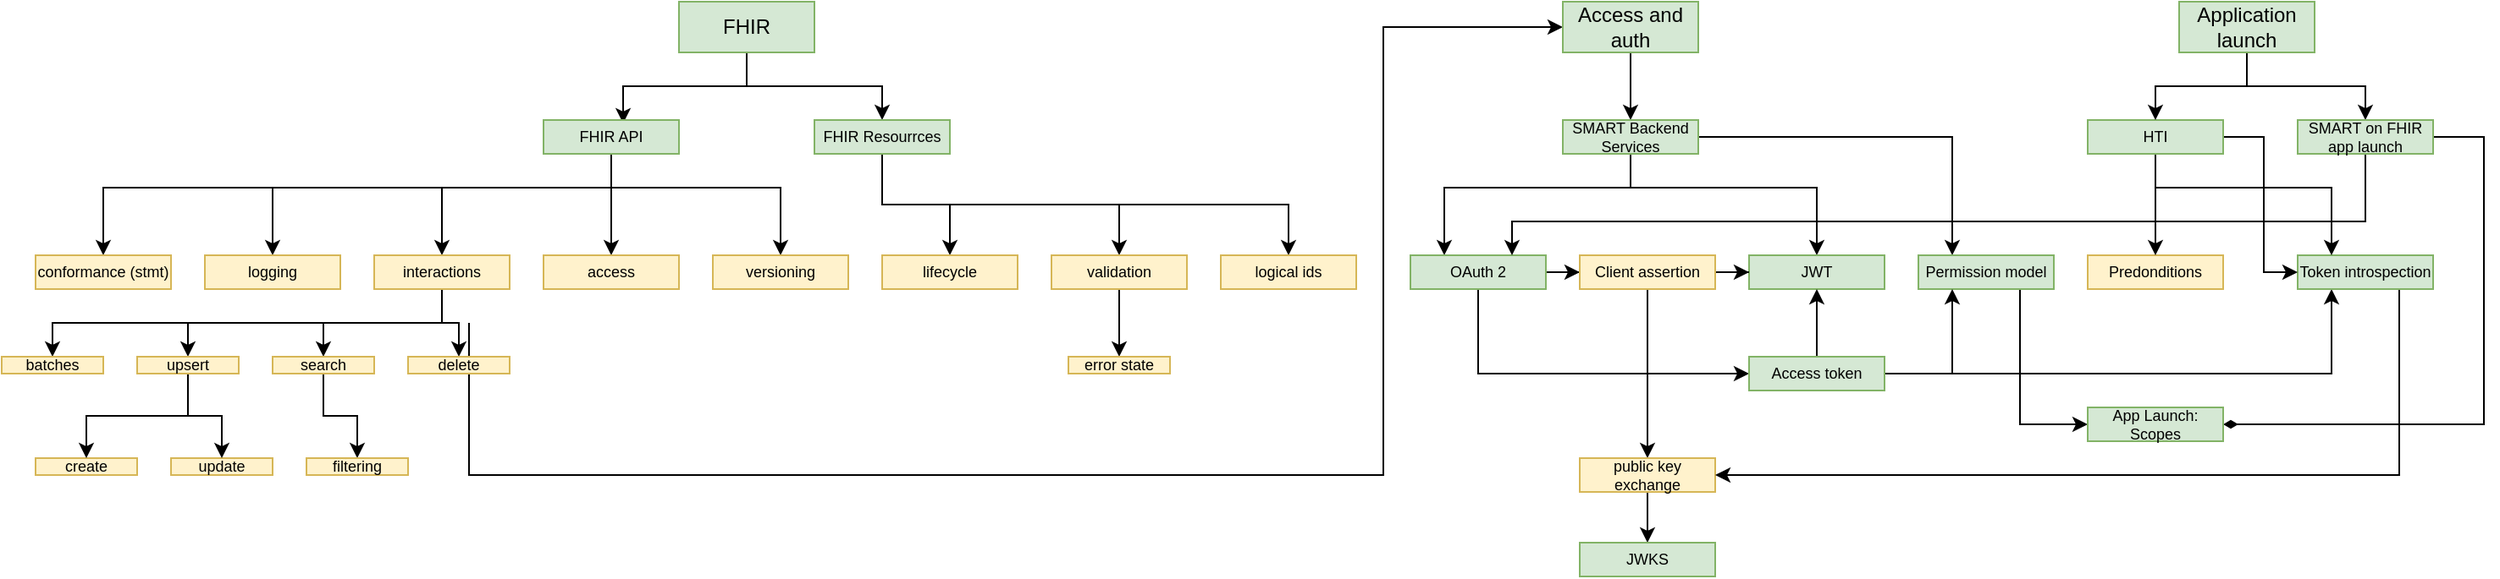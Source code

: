 <mxfile version="20.6.0" type="github">
  <diagram id="DvguWGb7dUAozggNGODF" name="Page-1">
    <mxGraphModel dx="931" dy="620" grid="1" gridSize="10" guides="1" tooltips="1" connect="1" arrows="1" fold="1" page="1" pageScale="1" pageWidth="827" pageHeight="1169" math="0" shadow="0">
      <root>
        <mxCell id="0" />
        <mxCell id="1" parent="0" />
        <mxCell id="hcNDKkNCzdNM3mMrw2a3-21" style="edgeStyle=orthogonalEdgeStyle;rounded=0;orthogonalLoop=1;jettySize=auto;html=1;entryX=0.588;entryY=0.1;entryDx=0;entryDy=0;entryPerimeter=0;fontSize=9;" parent="1" source="hcNDKkNCzdNM3mMrw2a3-1" target="hcNDKkNCzdNM3mMrw2a3-2" edge="1">
          <mxGeometry relative="1" as="geometry" />
        </mxCell>
        <mxCell id="hcNDKkNCzdNM3mMrw2a3-22" style="edgeStyle=orthogonalEdgeStyle;rounded=0;orthogonalLoop=1;jettySize=auto;html=1;entryX=0.5;entryY=0;entryDx=0;entryDy=0;fontSize=9;" parent="1" source="hcNDKkNCzdNM3mMrw2a3-1" target="hcNDKkNCzdNM3mMrw2a3-3" edge="1">
          <mxGeometry relative="1" as="geometry" />
        </mxCell>
        <mxCell id="hcNDKkNCzdNM3mMrw2a3-1" value="FHIR" style="rounded=0;whiteSpace=wrap;html=1;fillColor=#d5e8d4;strokeColor=#82b366;" parent="1" vertex="1">
          <mxGeometry x="414" y="100" width="80" height="30" as="geometry" />
        </mxCell>
        <mxCell id="hcNDKkNCzdNM3mMrw2a3-26" style="edgeStyle=orthogonalEdgeStyle;rounded=0;orthogonalLoop=1;jettySize=auto;html=1;entryX=0.5;entryY=0;entryDx=0;entryDy=0;fontSize=9;" parent="1" source="hcNDKkNCzdNM3mMrw2a3-2" target="hcNDKkNCzdNM3mMrw2a3-16" edge="1">
          <mxGeometry relative="1" as="geometry">
            <Array as="points">
              <mxPoint x="374" y="210" />
              <mxPoint x="474" y="210" />
            </Array>
          </mxGeometry>
        </mxCell>
        <mxCell id="hcNDKkNCzdNM3mMrw2a3-27" style="edgeStyle=orthogonalEdgeStyle;rounded=0;orthogonalLoop=1;jettySize=auto;html=1;entryX=0.5;entryY=0;entryDx=0;entryDy=0;fontSize=9;" parent="1" source="hcNDKkNCzdNM3mMrw2a3-2" target="hcNDKkNCzdNM3mMrw2a3-15" edge="1">
          <mxGeometry relative="1" as="geometry" />
        </mxCell>
        <mxCell id="hcNDKkNCzdNM3mMrw2a3-28" style="edgeStyle=orthogonalEdgeStyle;rounded=0;orthogonalLoop=1;jettySize=auto;html=1;entryX=0.5;entryY=0;entryDx=0;entryDy=0;fontSize=9;" parent="1" source="hcNDKkNCzdNM3mMrw2a3-2" target="hcNDKkNCzdNM3mMrw2a3-12" edge="1">
          <mxGeometry relative="1" as="geometry">
            <Array as="points">
              <mxPoint x="374" y="210" />
              <mxPoint x="274" y="210" />
            </Array>
          </mxGeometry>
        </mxCell>
        <mxCell id="hcNDKkNCzdNM3mMrw2a3-29" style="edgeStyle=orthogonalEdgeStyle;rounded=0;orthogonalLoop=1;jettySize=auto;html=1;fontSize=9;" parent="1" source="hcNDKkNCzdNM3mMrw2a3-2" target="hcNDKkNCzdNM3mMrw2a3-10" edge="1">
          <mxGeometry relative="1" as="geometry">
            <Array as="points">
              <mxPoint x="374" y="210" />
              <mxPoint x="174" y="210" />
            </Array>
          </mxGeometry>
        </mxCell>
        <mxCell id="hcNDKkNCzdNM3mMrw2a3-30" style="edgeStyle=orthogonalEdgeStyle;rounded=0;orthogonalLoop=1;jettySize=auto;html=1;entryX=0.5;entryY=0;entryDx=0;entryDy=0;fontSize=9;" parent="1" source="hcNDKkNCzdNM3mMrw2a3-2" target="hcNDKkNCzdNM3mMrw2a3-9" edge="1">
          <mxGeometry relative="1" as="geometry">
            <Array as="points">
              <mxPoint x="374" y="210" />
              <mxPoint x="74" y="210" />
            </Array>
          </mxGeometry>
        </mxCell>
        <mxCell id="hcNDKkNCzdNM3mMrw2a3-2" value="&lt;font style=&quot;font-size: 9px;&quot;&gt;FHIR API&lt;/font&gt;" style="rounded=0;whiteSpace=wrap;html=1;fillColor=#d5e8d4;strokeColor=#82b366;fontSize=9;" parent="1" vertex="1">
          <mxGeometry x="334" y="170" width="80" height="20" as="geometry" />
        </mxCell>
        <mxCell id="hcNDKkNCzdNM3mMrw2a3-23" style="edgeStyle=orthogonalEdgeStyle;rounded=0;orthogonalLoop=1;jettySize=auto;html=1;entryX=0.5;entryY=0;entryDx=0;entryDy=0;fontSize=9;" parent="1" source="hcNDKkNCzdNM3mMrw2a3-3" target="hcNDKkNCzdNM3mMrw2a3-17" edge="1">
          <mxGeometry relative="1" as="geometry" />
        </mxCell>
        <mxCell id="hcNDKkNCzdNM3mMrw2a3-24" style="edgeStyle=orthogonalEdgeStyle;rounded=0;orthogonalLoop=1;jettySize=auto;html=1;entryX=0.5;entryY=0;entryDx=0;entryDy=0;fontSize=9;" parent="1" source="hcNDKkNCzdNM3mMrw2a3-3" target="hcNDKkNCzdNM3mMrw2a3-18" edge="1">
          <mxGeometry relative="1" as="geometry">
            <Array as="points">
              <mxPoint x="534" y="220" />
              <mxPoint x="674" y="220" />
            </Array>
          </mxGeometry>
        </mxCell>
        <mxCell id="hcNDKkNCzdNM3mMrw2a3-25" style="edgeStyle=orthogonalEdgeStyle;rounded=0;orthogonalLoop=1;jettySize=auto;html=1;fontSize=9;" parent="1" source="hcNDKkNCzdNM3mMrw2a3-3" target="hcNDKkNCzdNM3mMrw2a3-19" edge="1">
          <mxGeometry relative="1" as="geometry">
            <Array as="points">
              <mxPoint x="534" y="220" />
              <mxPoint x="774" y="220" />
            </Array>
          </mxGeometry>
        </mxCell>
        <mxCell id="hcNDKkNCzdNM3mMrw2a3-3" value="&lt;font style=&quot;font-size: 9px;&quot;&gt;FHIR Resourrces&lt;/font&gt;" style="rounded=0;whiteSpace=wrap;html=1;fillColor=#d5e8d4;strokeColor=#82b366;fontSize=9;" parent="1" vertex="1">
          <mxGeometry x="494" y="170" width="80" height="20" as="geometry" />
        </mxCell>
        <mxCell id="hcNDKkNCzdNM3mMrw2a3-9" value="&lt;span style=&quot;text-align: start;&quot;&gt;conformance (stmt)&lt;/span&gt;" style="rounded=0;whiteSpace=wrap;html=1;fontSize=9;fillColor=#fff2cc;strokeColor=#d6b656;" parent="1" vertex="1">
          <mxGeometry x="34" y="250" width="80" height="20" as="geometry" />
        </mxCell>
        <mxCell id="hcNDKkNCzdNM3mMrw2a3-10" value="&lt;div style=&quot;text-align: start;&quot;&gt;logging&lt;/div&gt;" style="rounded=0;whiteSpace=wrap;html=1;fontSize=9;fillColor=#fff2cc;strokeColor=#d6b656;" parent="1" vertex="1">
          <mxGeometry x="134" y="250" width="80" height="20" as="geometry" />
        </mxCell>
        <mxCell id="hcNDKkNCzdNM3mMrw2a3-54" style="edgeStyle=orthogonalEdgeStyle;rounded=0;orthogonalLoop=1;jettySize=auto;html=1;entryX=0.5;entryY=0;entryDx=0;entryDy=0;fontSize=9;" parent="1" source="hcNDKkNCzdNM3mMrw2a3-12" target="hcNDKkNCzdNM3mMrw2a3-40" edge="1">
          <mxGeometry relative="1" as="geometry" />
        </mxCell>
        <mxCell id="hcNDKkNCzdNM3mMrw2a3-55" style="edgeStyle=orthogonalEdgeStyle;rounded=0;orthogonalLoop=1;jettySize=auto;html=1;entryX=0.5;entryY=0;entryDx=0;entryDy=0;fontSize=9;" parent="1" source="hcNDKkNCzdNM3mMrw2a3-12" target="hcNDKkNCzdNM3mMrw2a3-38" edge="1">
          <mxGeometry relative="1" as="geometry" />
        </mxCell>
        <mxCell id="hcNDKkNCzdNM3mMrw2a3-56" style="edgeStyle=orthogonalEdgeStyle;rounded=0;orthogonalLoop=1;jettySize=auto;html=1;entryX=0.5;entryY=0;entryDx=0;entryDy=0;fontSize=9;" parent="1" source="hcNDKkNCzdNM3mMrw2a3-12" target="hcNDKkNCzdNM3mMrw2a3-42" edge="1">
          <mxGeometry relative="1" as="geometry">
            <Array as="points">
              <mxPoint x="274" y="290" />
              <mxPoint x="124" y="290" />
            </Array>
          </mxGeometry>
        </mxCell>
        <mxCell id="hcNDKkNCzdNM3mMrw2a3-57" style="edgeStyle=orthogonalEdgeStyle;rounded=0;orthogonalLoop=1;jettySize=auto;html=1;entryX=0.5;entryY=0;entryDx=0;entryDy=0;fontSize=9;" parent="1" source="hcNDKkNCzdNM3mMrw2a3-12" target="hcNDKkNCzdNM3mMrw2a3-31" edge="1">
          <mxGeometry relative="1" as="geometry">
            <Array as="points">
              <mxPoint x="274" y="290" />
              <mxPoint x="44" y="290" />
            </Array>
          </mxGeometry>
        </mxCell>
        <mxCell id="hcNDKkNCzdNM3mMrw2a3-12" value="&lt;div style=&quot;text-align: start;&quot;&gt;interactions&lt;/div&gt;" style="rounded=0;whiteSpace=wrap;html=1;fontSize=9;fillColor=#fff2cc;strokeColor=#d6b656;" parent="1" vertex="1">
          <mxGeometry x="234" y="250" width="80" height="20" as="geometry" />
        </mxCell>
        <mxCell id="hcNDKkNCzdNM3mMrw2a3-88" style="edgeStyle=orthogonalEdgeStyle;rounded=0;orthogonalLoop=1;jettySize=auto;html=1;entryX=0;entryY=0.5;entryDx=0;entryDy=0;fontSize=9;" parent="1" target="hcNDKkNCzdNM3mMrw2a3-58" edge="1">
          <mxGeometry relative="1" as="geometry">
            <Array as="points">
              <mxPoint x="290" y="380" />
              <mxPoint x="830" y="380" />
              <mxPoint x="830" y="115" />
            </Array>
            <mxPoint x="290" y="290" as="sourcePoint" />
          </mxGeometry>
        </mxCell>
        <mxCell id="hcNDKkNCzdNM3mMrw2a3-15" value="&lt;div style=&quot;text-align: start;&quot;&gt;access&lt;/div&gt;" style="rounded=0;whiteSpace=wrap;html=1;fontSize=9;fillColor=#fff2cc;strokeColor=#d6b656;" parent="1" vertex="1">
          <mxGeometry x="334" y="250" width="80" height="20" as="geometry" />
        </mxCell>
        <mxCell id="hcNDKkNCzdNM3mMrw2a3-16" value="&lt;div style=&quot;text-align: start;&quot;&gt;versioning&lt;/div&gt;" style="rounded=0;whiteSpace=wrap;html=1;fontSize=9;fillColor=#fff2cc;strokeColor=#d6b656;" parent="1" vertex="1">
          <mxGeometry x="434" y="250" width="80" height="20" as="geometry" />
        </mxCell>
        <mxCell id="hcNDKkNCzdNM3mMrw2a3-17" value="&lt;div style=&quot;text-align: start;&quot;&gt;lifecycle&lt;/div&gt;" style="rounded=0;whiteSpace=wrap;html=1;fontSize=9;fillColor=#fff2cc;strokeColor=#d6b656;" parent="1" vertex="1">
          <mxGeometry x="534" y="250" width="80" height="20" as="geometry" />
        </mxCell>
        <mxCell id="hcNDKkNCzdNM3mMrw2a3-53" style="edgeStyle=orthogonalEdgeStyle;rounded=0;orthogonalLoop=1;jettySize=auto;html=1;entryX=0.5;entryY=0;entryDx=0;entryDy=0;fontSize=9;" parent="1" source="hcNDKkNCzdNM3mMrw2a3-18" target="hcNDKkNCzdNM3mMrw2a3-52" edge="1">
          <mxGeometry relative="1" as="geometry" />
        </mxCell>
        <mxCell id="hcNDKkNCzdNM3mMrw2a3-18" value="&lt;div style=&quot;text-align: start;&quot;&gt;validation&lt;/div&gt;" style="rounded=0;whiteSpace=wrap;html=1;fontSize=9;fillColor=#fff2cc;strokeColor=#d6b656;" parent="1" vertex="1">
          <mxGeometry x="634" y="250" width="80" height="20" as="geometry" />
        </mxCell>
        <mxCell id="hcNDKkNCzdNM3mMrw2a3-19" value="&lt;div style=&quot;text-align: start;&quot;&gt;logical ids&lt;/div&gt;" style="rounded=0;whiteSpace=wrap;html=1;fontSize=9;fillColor=#fff2cc;strokeColor=#d6b656;" parent="1" vertex="1">
          <mxGeometry x="734" y="250" width="80" height="20" as="geometry" />
        </mxCell>
        <mxCell id="hcNDKkNCzdNM3mMrw2a3-31" value="&lt;span style=&quot;text-align: start;&quot;&gt;batches&lt;/span&gt;" style="rounded=0;whiteSpace=wrap;html=1;fontSize=9;fillColor=#fff2cc;strokeColor=#d6b656;" parent="1" vertex="1">
          <mxGeometry x="14" y="310" width="60" height="10" as="geometry" />
        </mxCell>
        <mxCell id="hcNDKkNCzdNM3mMrw2a3-37" value="&lt;div style=&quot;text-align: start;&quot;&gt;create&lt;/div&gt;" style="rounded=0;whiteSpace=wrap;html=1;fontSize=9;fillColor=#fff2cc;strokeColor=#d6b656;" parent="1" vertex="1">
          <mxGeometry x="34" y="370" width="60" height="10" as="geometry" />
        </mxCell>
        <mxCell id="hcNDKkNCzdNM3mMrw2a3-48" style="edgeStyle=orthogonalEdgeStyle;rounded=0;orthogonalLoop=1;jettySize=auto;html=1;entryX=0.5;entryY=0;entryDx=0;entryDy=0;fontSize=9;" parent="1" source="hcNDKkNCzdNM3mMrw2a3-38" target="hcNDKkNCzdNM3mMrw2a3-45" edge="1">
          <mxGeometry relative="1" as="geometry" />
        </mxCell>
        <mxCell id="hcNDKkNCzdNM3mMrw2a3-38" value="&lt;div style=&quot;text-align: start;&quot;&gt;search&lt;/div&gt;" style="rounded=0;whiteSpace=wrap;html=1;fontSize=9;fillColor=#fff2cc;strokeColor=#d6b656;" parent="1" vertex="1">
          <mxGeometry x="174" y="310" width="60" height="10" as="geometry" />
        </mxCell>
        <mxCell id="hcNDKkNCzdNM3mMrw2a3-39" value="&lt;div style=&quot;text-align: start;&quot;&gt;update&lt;/div&gt;" style="rounded=0;whiteSpace=wrap;html=1;fontSize=9;fillColor=#fff2cc;strokeColor=#d6b656;" parent="1" vertex="1">
          <mxGeometry x="114" y="370" width="60" height="10" as="geometry" />
        </mxCell>
        <mxCell id="hcNDKkNCzdNM3mMrw2a3-40" value="&lt;div style=&quot;text-align: start;&quot;&gt;delete&lt;/div&gt;" style="rounded=0;whiteSpace=wrap;html=1;fontSize=9;fillColor=#fff2cc;strokeColor=#d6b656;" parent="1" vertex="1">
          <mxGeometry x="254" y="310" width="60" height="10" as="geometry" />
        </mxCell>
        <mxCell id="hcNDKkNCzdNM3mMrw2a3-49" style="edgeStyle=orthogonalEdgeStyle;rounded=0;orthogonalLoop=1;jettySize=auto;html=1;entryX=0.5;entryY=0;entryDx=0;entryDy=0;fontSize=9;" parent="1" source="hcNDKkNCzdNM3mMrw2a3-42" target="hcNDKkNCzdNM3mMrw2a3-39" edge="1">
          <mxGeometry relative="1" as="geometry" />
        </mxCell>
        <mxCell id="hcNDKkNCzdNM3mMrw2a3-50" style="edgeStyle=orthogonalEdgeStyle;rounded=0;orthogonalLoop=1;jettySize=auto;html=1;entryX=0.5;entryY=0;entryDx=0;entryDy=0;fontSize=9;" parent="1" source="hcNDKkNCzdNM3mMrw2a3-42" target="hcNDKkNCzdNM3mMrw2a3-37" edge="1">
          <mxGeometry relative="1" as="geometry" />
        </mxCell>
        <mxCell id="hcNDKkNCzdNM3mMrw2a3-42" value="&lt;div style=&quot;text-align: start;&quot;&gt;upsert&lt;/div&gt;" style="rounded=0;whiteSpace=wrap;html=1;fontSize=9;fillColor=#fff2cc;strokeColor=#d6b656;" parent="1" vertex="1">
          <mxGeometry x="94" y="310" width="60" height="10" as="geometry" />
        </mxCell>
        <mxCell id="hcNDKkNCzdNM3mMrw2a3-45" value="&lt;div style=&quot;text-align: start;&quot;&gt;filtering&lt;/div&gt;" style="rounded=0;whiteSpace=wrap;html=1;fontSize=9;fillColor=#fff2cc;strokeColor=#d6b656;" parent="1" vertex="1">
          <mxGeometry x="194" y="370" width="60" height="10" as="geometry" />
        </mxCell>
        <mxCell id="hcNDKkNCzdNM3mMrw2a3-52" value="&lt;div style=&quot;text-align: start;&quot;&gt;error state&lt;/div&gt;" style="rounded=0;whiteSpace=wrap;html=1;fontSize=9;fillColor=#fff2cc;strokeColor=#d6b656;" parent="1" vertex="1">
          <mxGeometry x="644" y="310" width="60" height="10" as="geometry" />
        </mxCell>
        <mxCell id="hcNDKkNCzdNM3mMrw2a3-75" style="edgeStyle=orthogonalEdgeStyle;rounded=0;orthogonalLoop=1;jettySize=auto;html=1;fontSize=9;" parent="1" source="hcNDKkNCzdNM3mMrw2a3-58" target="hcNDKkNCzdNM3mMrw2a3-59" edge="1">
          <mxGeometry relative="1" as="geometry" />
        </mxCell>
        <mxCell id="hcNDKkNCzdNM3mMrw2a3-58" value="Access and auth" style="rounded=0;whiteSpace=wrap;html=1;fillColor=#d5e8d4;strokeColor=#82b366;" parent="1" vertex="1">
          <mxGeometry x="936" y="100" width="80" height="30" as="geometry" />
        </mxCell>
        <mxCell id="hcNDKkNCzdNM3mMrw2a3-66" style="edgeStyle=orthogonalEdgeStyle;rounded=0;orthogonalLoop=1;jettySize=auto;html=1;entryX=0.25;entryY=0;entryDx=0;entryDy=0;fontSize=9;" parent="1" source="hcNDKkNCzdNM3mMrw2a3-59" target="hcNDKkNCzdNM3mMrw2a3-60" edge="1">
          <mxGeometry relative="1" as="geometry">
            <Array as="points">
              <mxPoint x="976" y="210" />
              <mxPoint x="866" y="210" />
            </Array>
          </mxGeometry>
        </mxCell>
        <mxCell id="hcNDKkNCzdNM3mMrw2a3-67" style="edgeStyle=orthogonalEdgeStyle;rounded=0;orthogonalLoop=1;jettySize=auto;html=1;entryX=0.5;entryY=0;entryDx=0;entryDy=0;fontSize=9;" parent="1" source="hcNDKkNCzdNM3mMrw2a3-59" target="hcNDKkNCzdNM3mMrw2a3-61" edge="1">
          <mxGeometry relative="1" as="geometry">
            <Array as="points">
              <mxPoint x="976" y="210" />
              <mxPoint x="1086" y="210" />
            </Array>
          </mxGeometry>
        </mxCell>
        <mxCell id="hcNDKkNCzdNM3mMrw2a3-84" style="edgeStyle=orthogonalEdgeStyle;rounded=0;orthogonalLoop=1;jettySize=auto;html=1;entryX=0.25;entryY=0;entryDx=0;entryDy=0;fontSize=9;" parent="1" source="hcNDKkNCzdNM3mMrw2a3-59" target="hcNDKkNCzdNM3mMrw2a3-64" edge="1">
          <mxGeometry relative="1" as="geometry" />
        </mxCell>
        <mxCell id="hcNDKkNCzdNM3mMrw2a3-59" value="&lt;font style=&quot;font-size: 9px;&quot;&gt;SMART Backend Services&lt;/font&gt;" style="rounded=0;whiteSpace=wrap;html=1;fillColor=#d5e8d4;strokeColor=#82b366;fontSize=9;" parent="1" vertex="1">
          <mxGeometry x="936" y="170" width="80" height="20" as="geometry" />
        </mxCell>
        <mxCell id="hcNDKkNCzdNM3mMrw2a3-68" style="edgeStyle=orthogonalEdgeStyle;rounded=0;orthogonalLoop=1;jettySize=auto;html=1;entryX=0;entryY=0.5;entryDx=0;entryDy=0;fontSize=9;" parent="1" source="hcNDKkNCzdNM3mMrw2a3-60" target="hcNDKkNCzdNM3mMrw2a3-62" edge="1">
          <mxGeometry relative="1" as="geometry" />
        </mxCell>
        <mxCell id="hcNDKkNCzdNM3mMrw2a3-72" style="edgeStyle=orthogonalEdgeStyle;rounded=0;orthogonalLoop=1;jettySize=auto;html=1;entryX=0;entryY=0.5;entryDx=0;entryDy=0;fontSize=9;" parent="1" source="hcNDKkNCzdNM3mMrw2a3-60" target="hcNDKkNCzdNM3mMrw2a3-65" edge="1">
          <mxGeometry relative="1" as="geometry">
            <Array as="points">
              <mxPoint x="886" y="320" />
            </Array>
          </mxGeometry>
        </mxCell>
        <mxCell id="hcNDKkNCzdNM3mMrw2a3-60" value="&lt;font style=&quot;font-size: 9px;&quot;&gt;OAuth 2&lt;/font&gt;" style="rounded=0;whiteSpace=wrap;html=1;fillColor=#d5e8d4;strokeColor=#82b366;fontSize=9;" parent="1" vertex="1">
          <mxGeometry x="846" y="250" width="80" height="20" as="geometry" />
        </mxCell>
        <mxCell id="hcNDKkNCzdNM3mMrw2a3-61" value="&lt;font style=&quot;font-size: 9px;&quot;&gt;JWT&lt;/font&gt;" style="rounded=0;whiteSpace=wrap;html=1;fillColor=#d5e8d4;strokeColor=#82b366;fontSize=9;" parent="1" vertex="1">
          <mxGeometry x="1046" y="250" width="80" height="20" as="geometry" />
        </mxCell>
        <mxCell id="hcNDKkNCzdNM3mMrw2a3-69" style="edgeStyle=orthogonalEdgeStyle;rounded=0;orthogonalLoop=1;jettySize=auto;html=1;entryX=0;entryY=0.5;entryDx=0;entryDy=0;fontSize=9;" parent="1" source="hcNDKkNCzdNM3mMrw2a3-62" target="hcNDKkNCzdNM3mMrw2a3-61" edge="1">
          <mxGeometry relative="1" as="geometry" />
        </mxCell>
        <mxCell id="hcNDKkNCzdNM3mMrw2a3-86" style="edgeStyle=orthogonalEdgeStyle;rounded=0;orthogonalLoop=1;jettySize=auto;html=1;fontSize=9;" parent="1" source="hcNDKkNCzdNM3mMrw2a3-62" target="hcNDKkNCzdNM3mMrw2a3-73" edge="1">
          <mxGeometry relative="1" as="geometry" />
        </mxCell>
        <mxCell id="hcNDKkNCzdNM3mMrw2a3-62" value="&lt;font style=&quot;font-size: 9px;&quot;&gt;Client assertion&lt;/font&gt;" style="rounded=0;whiteSpace=wrap;html=1;fillColor=#fff2cc;strokeColor=#d6b656;fontSize=9;" parent="1" vertex="1">
          <mxGeometry x="946" y="250" width="80" height="20" as="geometry" />
        </mxCell>
        <mxCell id="Y3wWCtwiKUfuRRq2_vg3-2" style="edgeStyle=orthogonalEdgeStyle;rounded=0;orthogonalLoop=1;jettySize=auto;html=1;exitX=0.75;exitY=1;exitDx=0;exitDy=0;entryX=0;entryY=0.5;entryDx=0;entryDy=0;" edge="1" parent="1" source="hcNDKkNCzdNM3mMrw2a3-64" target="Y3wWCtwiKUfuRRq2_vg3-1">
          <mxGeometry relative="1" as="geometry" />
        </mxCell>
        <mxCell id="hcNDKkNCzdNM3mMrw2a3-64" value="&lt;font style=&quot;font-size: 9px;&quot;&gt;Permission model&lt;/font&gt;" style="rounded=0;whiteSpace=wrap;html=1;fillColor=#d5e8d4;strokeColor=#82b366;fontSize=9;" parent="1" vertex="1">
          <mxGeometry x="1146" y="250" width="80" height="20" as="geometry" />
        </mxCell>
        <mxCell id="hcNDKkNCzdNM3mMrw2a3-70" style="edgeStyle=orthogonalEdgeStyle;rounded=0;orthogonalLoop=1;jettySize=auto;html=1;entryX=0.25;entryY=1;entryDx=0;entryDy=0;fontSize=9;" parent="1" source="hcNDKkNCzdNM3mMrw2a3-65" target="hcNDKkNCzdNM3mMrw2a3-64" edge="1">
          <mxGeometry relative="1" as="geometry" />
        </mxCell>
        <mxCell id="hcNDKkNCzdNM3mMrw2a3-71" style="edgeStyle=orthogonalEdgeStyle;rounded=0;orthogonalLoop=1;jettySize=auto;html=1;entryX=0.5;entryY=1;entryDx=0;entryDy=0;fontSize=9;" parent="1" source="hcNDKkNCzdNM3mMrw2a3-65" target="hcNDKkNCzdNM3mMrw2a3-61" edge="1">
          <mxGeometry relative="1" as="geometry" />
        </mxCell>
        <mxCell id="7ANV2Lez161BjuWvjKlu-2" style="edgeStyle=orthogonalEdgeStyle;rounded=0;orthogonalLoop=1;jettySize=auto;html=1;entryX=0.25;entryY=1;entryDx=0;entryDy=0;" parent="1" source="hcNDKkNCzdNM3mMrw2a3-65" target="hcNDKkNCzdNM3mMrw2a3-77" edge="1">
          <mxGeometry relative="1" as="geometry" />
        </mxCell>
        <mxCell id="hcNDKkNCzdNM3mMrw2a3-65" value="&lt;div style=&quot;text-align: start;&quot;&gt;Access token&lt;/div&gt;" style="rounded=0;whiteSpace=wrap;html=1;fontSize=9;fillColor=#d5e8d4;strokeColor=#82b366;" parent="1" vertex="1">
          <mxGeometry x="1046" y="310" width="80" height="20" as="geometry" />
        </mxCell>
        <mxCell id="hcNDKkNCzdNM3mMrw2a3-87" style="edgeStyle=orthogonalEdgeStyle;rounded=0;orthogonalLoop=1;jettySize=auto;html=1;entryX=0.5;entryY=0;entryDx=0;entryDy=0;fontSize=9;" parent="1" source="hcNDKkNCzdNM3mMrw2a3-73" target="hcNDKkNCzdNM3mMrw2a3-74" edge="1">
          <mxGeometry relative="1" as="geometry" />
        </mxCell>
        <mxCell id="hcNDKkNCzdNM3mMrw2a3-73" value="&lt;div style=&quot;&quot;&gt;public key exchange&lt;/div&gt;" style="rounded=0;whiteSpace=wrap;html=1;fontSize=9;fillColor=#fff2cc;strokeColor=#d6b656;align=center;" parent="1" vertex="1">
          <mxGeometry x="946" y="370" width="80" height="20" as="geometry" />
        </mxCell>
        <mxCell id="hcNDKkNCzdNM3mMrw2a3-74" value="&lt;font style=&quot;font-size: 9px;&quot;&gt;JWKS&lt;/font&gt;" style="rounded=0;whiteSpace=wrap;html=1;fillColor=#d5e8d4;strokeColor=#82b366;fontSize=9;" parent="1" vertex="1">
          <mxGeometry x="946" y="420" width="80" height="20" as="geometry" />
        </mxCell>
        <mxCell id="hcNDKkNCzdNM3mMrw2a3-76" value="&lt;font style=&quot;font-size: 9px;&quot;&gt;Predonditions&lt;/font&gt;" style="rounded=0;whiteSpace=wrap;html=1;fillColor=#fff2cc;strokeColor=#d6b656;fontSize=9;" parent="1" vertex="1">
          <mxGeometry x="1246" y="250" width="80" height="20" as="geometry" />
        </mxCell>
        <mxCell id="hcNDKkNCzdNM3mMrw2a3-85" style="edgeStyle=orthogonalEdgeStyle;rounded=0;orthogonalLoop=1;jettySize=auto;html=1;entryX=1;entryY=0.5;entryDx=0;entryDy=0;fontSize=9;" parent="1" source="hcNDKkNCzdNM3mMrw2a3-77" target="hcNDKkNCzdNM3mMrw2a3-73" edge="1">
          <mxGeometry relative="1" as="geometry">
            <Array as="points">
              <mxPoint x="1430" y="380" />
            </Array>
          </mxGeometry>
        </mxCell>
        <mxCell id="hcNDKkNCzdNM3mMrw2a3-77" value="&lt;font style=&quot;font-size: 9px;&quot;&gt;Token introspection&lt;br&gt;&lt;/font&gt;" style="rounded=0;whiteSpace=wrap;html=1;fillColor=#d5e8d4;strokeColor=#82b366;fontSize=9;" parent="1" vertex="1">
          <mxGeometry x="1370" y="250" width="80" height="20" as="geometry" />
        </mxCell>
        <mxCell id="hcNDKkNCzdNM3mMrw2a3-79" style="edgeStyle=orthogonalEdgeStyle;rounded=0;orthogonalLoop=1;jettySize=auto;html=1;fontSize=9;" parent="1" source="hcNDKkNCzdNM3mMrw2a3-78" target="hcNDKkNCzdNM3mMrw2a3-76" edge="1">
          <mxGeometry relative="1" as="geometry">
            <Array as="points">
              <mxPoint x="1286" y="200" />
              <mxPoint x="1286" y="200" />
            </Array>
          </mxGeometry>
        </mxCell>
        <mxCell id="hcNDKkNCzdNM3mMrw2a3-80" style="edgeStyle=orthogonalEdgeStyle;rounded=0;orthogonalLoop=1;jettySize=auto;html=1;entryX=0.25;entryY=0;entryDx=0;entryDy=0;fontSize=9;" parent="1" source="hcNDKkNCzdNM3mMrw2a3-78" target="hcNDKkNCzdNM3mMrw2a3-77" edge="1">
          <mxGeometry relative="1" as="geometry">
            <Array as="points">
              <mxPoint x="1286" y="210" />
              <mxPoint x="1390" y="210" />
            </Array>
          </mxGeometry>
        </mxCell>
        <mxCell id="7ANV2Lez161BjuWvjKlu-1" style="edgeStyle=orthogonalEdgeStyle;rounded=0;orthogonalLoop=1;jettySize=auto;html=1;entryX=0;entryY=0.5;entryDx=0;entryDy=0;" parent="1" source="hcNDKkNCzdNM3mMrw2a3-78" target="hcNDKkNCzdNM3mMrw2a3-77" edge="1">
          <mxGeometry relative="1" as="geometry">
            <Array as="points">
              <mxPoint x="1350" y="180" />
              <mxPoint x="1350" y="260" />
            </Array>
          </mxGeometry>
        </mxCell>
        <mxCell id="hcNDKkNCzdNM3mMrw2a3-78" value="&lt;font style=&quot;font-size: 9px;&quot;&gt;HTI&lt;/font&gt;" style="rounded=0;whiteSpace=wrap;html=1;fillColor=#d5e8d4;strokeColor=#82b366;fontSize=9;" parent="1" vertex="1">
          <mxGeometry x="1246" y="170" width="80" height="20" as="geometry" />
        </mxCell>
        <mxCell id="hcNDKkNCzdNM3mMrw2a3-82" style="edgeStyle=orthogonalEdgeStyle;rounded=0;orthogonalLoop=1;jettySize=auto;html=1;fontSize=9;" parent="1" source="hcNDKkNCzdNM3mMrw2a3-81" target="hcNDKkNCzdNM3mMrw2a3-78" edge="1">
          <mxGeometry relative="1" as="geometry" />
        </mxCell>
        <mxCell id="USAALzwTg2XKP5QvFdCl-2" style="edgeStyle=orthogonalEdgeStyle;rounded=0;orthogonalLoop=1;jettySize=auto;html=1;" parent="1" source="hcNDKkNCzdNM3mMrw2a3-81" target="USAALzwTg2XKP5QvFdCl-1" edge="1">
          <mxGeometry relative="1" as="geometry" />
        </mxCell>
        <mxCell id="hcNDKkNCzdNM3mMrw2a3-81" value="Application launc&lt;span style=&quot;white-space: pre;&quot;&gt;h&lt;/span&gt;" style="rounded=0;whiteSpace=wrap;html=1;fillColor=#d5e8d4;strokeColor=#82b366;" parent="1" vertex="1">
          <mxGeometry x="1300" y="100" width="80" height="30" as="geometry" />
        </mxCell>
        <mxCell id="USAALzwTg2XKP5QvFdCl-4" style="edgeStyle=orthogonalEdgeStyle;rounded=0;orthogonalLoop=1;jettySize=auto;html=1;entryX=0.75;entryY=0;entryDx=0;entryDy=0;" parent="1" source="USAALzwTg2XKP5QvFdCl-1" target="hcNDKkNCzdNM3mMrw2a3-60" edge="1">
          <mxGeometry relative="1" as="geometry">
            <Array as="points">
              <mxPoint x="1410" y="230" />
              <mxPoint x="906" y="230" />
            </Array>
          </mxGeometry>
        </mxCell>
        <mxCell id="Y3wWCtwiKUfuRRq2_vg3-3" style="edgeStyle=orthogonalEdgeStyle;rounded=0;orthogonalLoop=1;jettySize=auto;html=1;entryX=1;entryY=0.5;entryDx=0;entryDy=0;endArrow=diamondThin;endFill=1;" edge="1" parent="1" source="USAALzwTg2XKP5QvFdCl-1" target="Y3wWCtwiKUfuRRq2_vg3-1">
          <mxGeometry relative="1" as="geometry">
            <Array as="points">
              <mxPoint x="1480" y="180" />
              <mxPoint x="1480" y="350" />
            </Array>
          </mxGeometry>
        </mxCell>
        <mxCell id="USAALzwTg2XKP5QvFdCl-1" value="&lt;font style=&quot;font-size: 9px;&quot;&gt;SMART on FHIR app launch&lt;/font&gt;" style="rounded=0;whiteSpace=wrap;html=1;fillColor=#d5e8d4;strokeColor=#82b366;fontSize=9;" parent="1" vertex="1">
          <mxGeometry x="1370" y="170" width="80" height="20" as="geometry" />
        </mxCell>
        <mxCell id="Y3wWCtwiKUfuRRq2_vg3-1" value="&lt;div style=&quot;&quot;&gt;App Launch: Scopes&lt;/div&gt;" style="rounded=0;whiteSpace=wrap;html=1;fontSize=9;fillColor=#d5e8d4;strokeColor=#82b366;align=center;" vertex="1" parent="1">
          <mxGeometry x="1246" y="340" width="80" height="20" as="geometry" />
        </mxCell>
      </root>
    </mxGraphModel>
  </diagram>
</mxfile>
